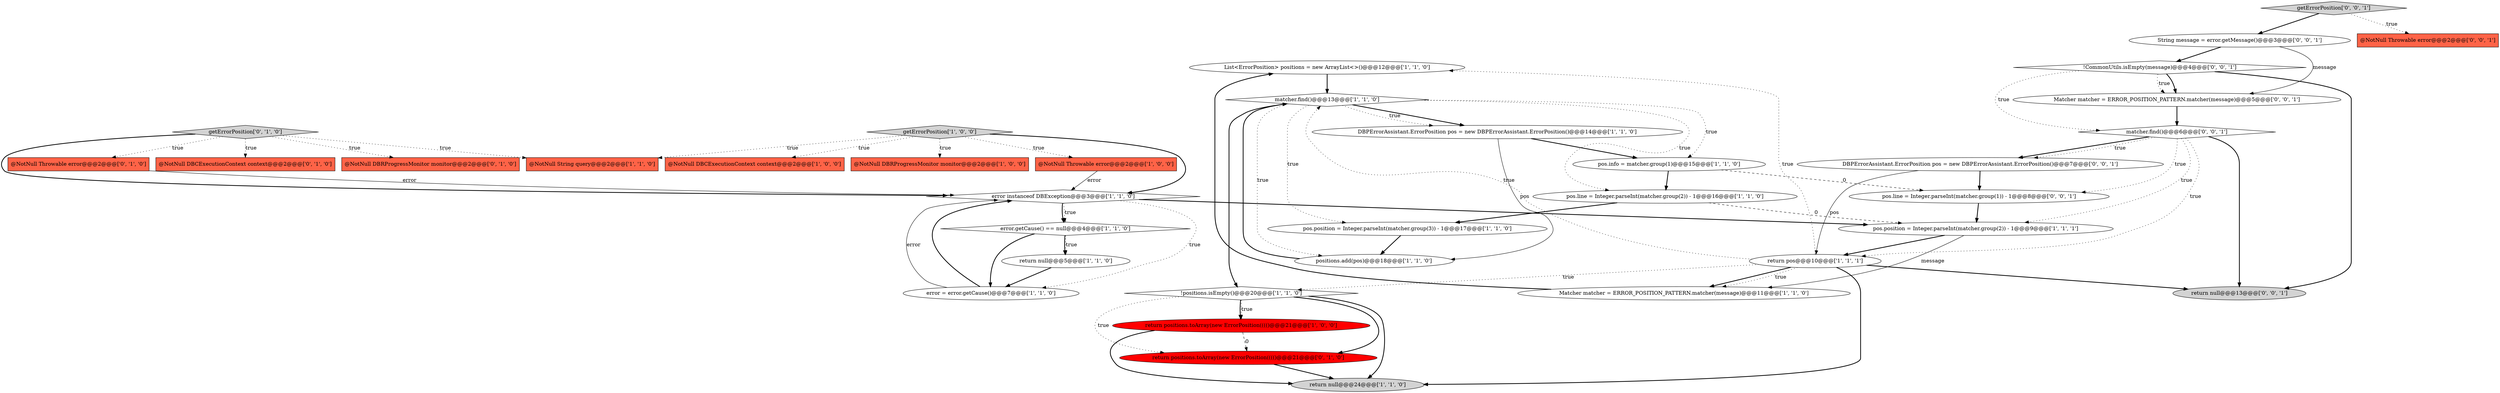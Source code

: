 digraph {
15 [style = filled, label = "List<ErrorPosition> positions = new ArrayList<>()@@@12@@@['1', '1', '0']", fillcolor = white, shape = ellipse image = "AAA0AAABBB1BBB"];
11 [style = filled, label = "pos.position = Integer.parseInt(matcher.group(3)) - 1@@@17@@@['1', '1', '0']", fillcolor = white, shape = ellipse image = "AAA0AAABBB1BBB"];
3 [style = filled, label = "@NotNull Throwable error@@@2@@@['1', '0', '0']", fillcolor = tomato, shape = box image = "AAA0AAABBB1BBB"];
34 [style = filled, label = "matcher.find()@@@6@@@['0', '0', '1']", fillcolor = white, shape = diamond image = "AAA0AAABBB3BBB"];
7 [style = filled, label = "error.getCause() == null@@@4@@@['1', '1', '0']", fillcolor = white, shape = diamond image = "AAA0AAABBB1BBB"];
29 [style = filled, label = "!CommonUtils.isEmpty(message)@@@4@@@['0', '0', '1']", fillcolor = white, shape = diamond image = "AAA0AAABBB3BBB"];
24 [style = filled, label = "@NotNull DBCExecutionContext context@@@2@@@['0', '1', '0']", fillcolor = tomato, shape = box image = "AAA0AAABBB2BBB"];
9 [style = filled, label = "error = error.getCause()@@@7@@@['1', '1', '0']", fillcolor = white, shape = ellipse image = "AAA0AAABBB1BBB"];
2 [style = filled, label = "return pos@@@10@@@['1', '1', '1']", fillcolor = white, shape = ellipse image = "AAA0AAABBB1BBB"];
21 [style = filled, label = "DBPErrorAssistant.ErrorPosition pos = new DBPErrorAssistant.ErrorPosition()@@@14@@@['1', '1', '0']", fillcolor = white, shape = ellipse image = "AAA0AAABBB1BBB"];
33 [style = filled, label = "String message = error.getMessage()@@@3@@@['0', '0', '1']", fillcolor = white, shape = ellipse image = "AAA0AAABBB3BBB"];
26 [style = filled, label = "return positions.toArray(new ErrorPosition(((()@@@21@@@['0', '1', '0']", fillcolor = red, shape = ellipse image = "AAA1AAABBB2BBB"];
16 [style = filled, label = "matcher.find()@@@13@@@['1', '1', '0']", fillcolor = white, shape = diamond image = "AAA0AAABBB1BBB"];
12 [style = filled, label = "error instanceof DBException@@@3@@@['1', '1', '0']", fillcolor = white, shape = diamond image = "AAA0AAABBB1BBB"];
31 [style = filled, label = "DBPErrorAssistant.ErrorPosition pos = new DBPErrorAssistant.ErrorPosition()@@@7@@@['0', '0', '1']", fillcolor = white, shape = ellipse image = "AAA0AAABBB3BBB"];
32 [style = filled, label = "Matcher matcher = ERROR_POSITION_PATTERN.matcher(message)@@@5@@@['0', '0', '1']", fillcolor = white, shape = ellipse image = "AAA0AAABBB3BBB"];
27 [style = filled, label = "pos.line = Integer.parseInt(matcher.group(1)) - 1@@@8@@@['0', '0', '1']", fillcolor = white, shape = ellipse image = "AAA0AAABBB3BBB"];
4 [style = filled, label = "return null@@@24@@@['1', '1', '0']", fillcolor = lightgray, shape = ellipse image = "AAA0AAABBB1BBB"];
25 [style = filled, label = "@NotNull DBRProgressMonitor monitor@@@2@@@['0', '1', '0']", fillcolor = tomato, shape = box image = "AAA0AAABBB2BBB"];
28 [style = filled, label = "getErrorPosition['0', '0', '1']", fillcolor = lightgray, shape = diamond image = "AAA0AAABBB3BBB"];
22 [style = filled, label = "@NotNull Throwable error@@@2@@@['0', '1', '0']", fillcolor = tomato, shape = box image = "AAA0AAABBB2BBB"];
30 [style = filled, label = "@NotNull Throwable error@@@2@@@['0', '0', '1']", fillcolor = tomato, shape = box image = "AAA0AAABBB3BBB"];
5 [style = filled, label = "pos.line = Integer.parseInt(matcher.group(2)) - 1@@@16@@@['1', '1', '0']", fillcolor = white, shape = ellipse image = "AAA0AAABBB1BBB"];
17 [style = filled, label = "positions.add(pos)@@@18@@@['1', '1', '0']", fillcolor = white, shape = ellipse image = "AAA0AAABBB1BBB"];
1 [style = filled, label = "getErrorPosition['1', '0', '0']", fillcolor = lightgray, shape = diamond image = "AAA0AAABBB1BBB"];
14 [style = filled, label = "!positions.isEmpty()@@@20@@@['1', '1', '0']", fillcolor = white, shape = diamond image = "AAA0AAABBB1BBB"];
23 [style = filled, label = "getErrorPosition['0', '1', '0']", fillcolor = lightgray, shape = diamond image = "AAA0AAABBB2BBB"];
6 [style = filled, label = "@NotNull DBCExecutionContext context@@@2@@@['1', '0', '0']", fillcolor = tomato, shape = box image = "AAA0AAABBB1BBB"];
19 [style = filled, label = "return null@@@5@@@['1', '1', '0']", fillcolor = white, shape = ellipse image = "AAA0AAABBB1BBB"];
20 [style = filled, label = "@NotNull String query@@@2@@@['1', '1', '0']", fillcolor = tomato, shape = box image = "AAA0AAABBB1BBB"];
35 [style = filled, label = "return null@@@13@@@['0', '0', '1']", fillcolor = lightgray, shape = ellipse image = "AAA0AAABBB3BBB"];
10 [style = filled, label = "pos.position = Integer.parseInt(matcher.group(2)) - 1@@@9@@@['1', '1', '1']", fillcolor = white, shape = ellipse image = "AAA0AAABBB1BBB"];
8 [style = filled, label = "Matcher matcher = ERROR_POSITION_PATTERN.matcher(message)@@@11@@@['1', '1', '0']", fillcolor = white, shape = ellipse image = "AAA0AAABBB1BBB"];
18 [style = filled, label = "@NotNull DBRProgressMonitor monitor@@@2@@@['1', '0', '0']", fillcolor = tomato, shape = box image = "AAA0AAABBB1BBB"];
13 [style = filled, label = "return positions.toArray(new ErrorPosition(((()@@@21@@@['1', '0', '0']", fillcolor = red, shape = ellipse image = "AAA1AAABBB1BBB"];
0 [style = filled, label = "pos.info = matcher.group(1)@@@15@@@['1', '1', '0']", fillcolor = white, shape = ellipse image = "AAA0AAABBB1BBB"];
21->17 [style = solid, label="pos"];
17->16 [style = bold, label=""];
2->35 [style = bold, label=""];
9->12 [style = solid, label="error"];
8->15 [style = bold, label=""];
21->0 [style = bold, label=""];
23->22 [style = dotted, label="true"];
29->34 [style = dotted, label="true"];
7->19 [style = dotted, label="true"];
14->26 [style = dotted, label="true"];
16->17 [style = dotted, label="true"];
34->10 [style = dotted, label="true"];
2->15 [style = dotted, label="true"];
2->8 [style = bold, label=""];
34->31 [style = bold, label=""];
34->2 [style = dotted, label="true"];
32->34 [style = bold, label=""];
0->27 [style = dashed, label="0"];
15->16 [style = bold, label=""];
2->4 [style = bold, label=""];
26->4 [style = bold, label=""];
13->26 [style = dashed, label="0"];
12->7 [style = bold, label=""];
14->13 [style = dotted, label="true"];
33->32 [style = solid, label="message"];
3->12 [style = solid, label="error"];
1->18 [style = dotted, label="true"];
1->3 [style = dotted, label="true"];
33->29 [style = bold, label=""];
7->9 [style = bold, label=""];
14->26 [style = bold, label=""];
28->30 [style = dotted, label="true"];
23->20 [style = dotted, label="true"];
34->31 [style = dotted, label="true"];
12->10 [style = bold, label=""];
14->4 [style = bold, label=""];
34->27 [style = dotted, label="true"];
16->0 [style = dotted, label="true"];
28->33 [style = bold, label=""];
31->27 [style = bold, label=""];
19->9 [style = bold, label=""];
5->10 [style = dashed, label="0"];
16->21 [style = bold, label=""];
29->32 [style = bold, label=""];
27->10 [style = bold, label=""];
0->5 [style = bold, label=""];
16->5 [style = dotted, label="true"];
1->12 [style = bold, label=""];
22->12 [style = solid, label="error"];
16->21 [style = dotted, label="true"];
2->14 [style = dotted, label="true"];
1->6 [style = dotted, label="true"];
10->2 [style = bold, label=""];
16->14 [style = bold, label=""];
5->11 [style = bold, label=""];
9->12 [style = bold, label=""];
11->17 [style = bold, label=""];
14->13 [style = bold, label=""];
23->12 [style = bold, label=""];
29->35 [style = bold, label=""];
34->35 [style = bold, label=""];
12->7 [style = dotted, label="true"];
16->11 [style = dotted, label="true"];
7->19 [style = bold, label=""];
1->20 [style = dotted, label="true"];
23->25 [style = dotted, label="true"];
23->24 [style = dotted, label="true"];
29->32 [style = dotted, label="true"];
2->8 [style = dotted, label="true"];
2->16 [style = dotted, label="true"];
31->2 [style = solid, label="pos"];
12->9 [style = dotted, label="true"];
13->4 [style = bold, label=""];
10->8 [style = solid, label="message"];
}
